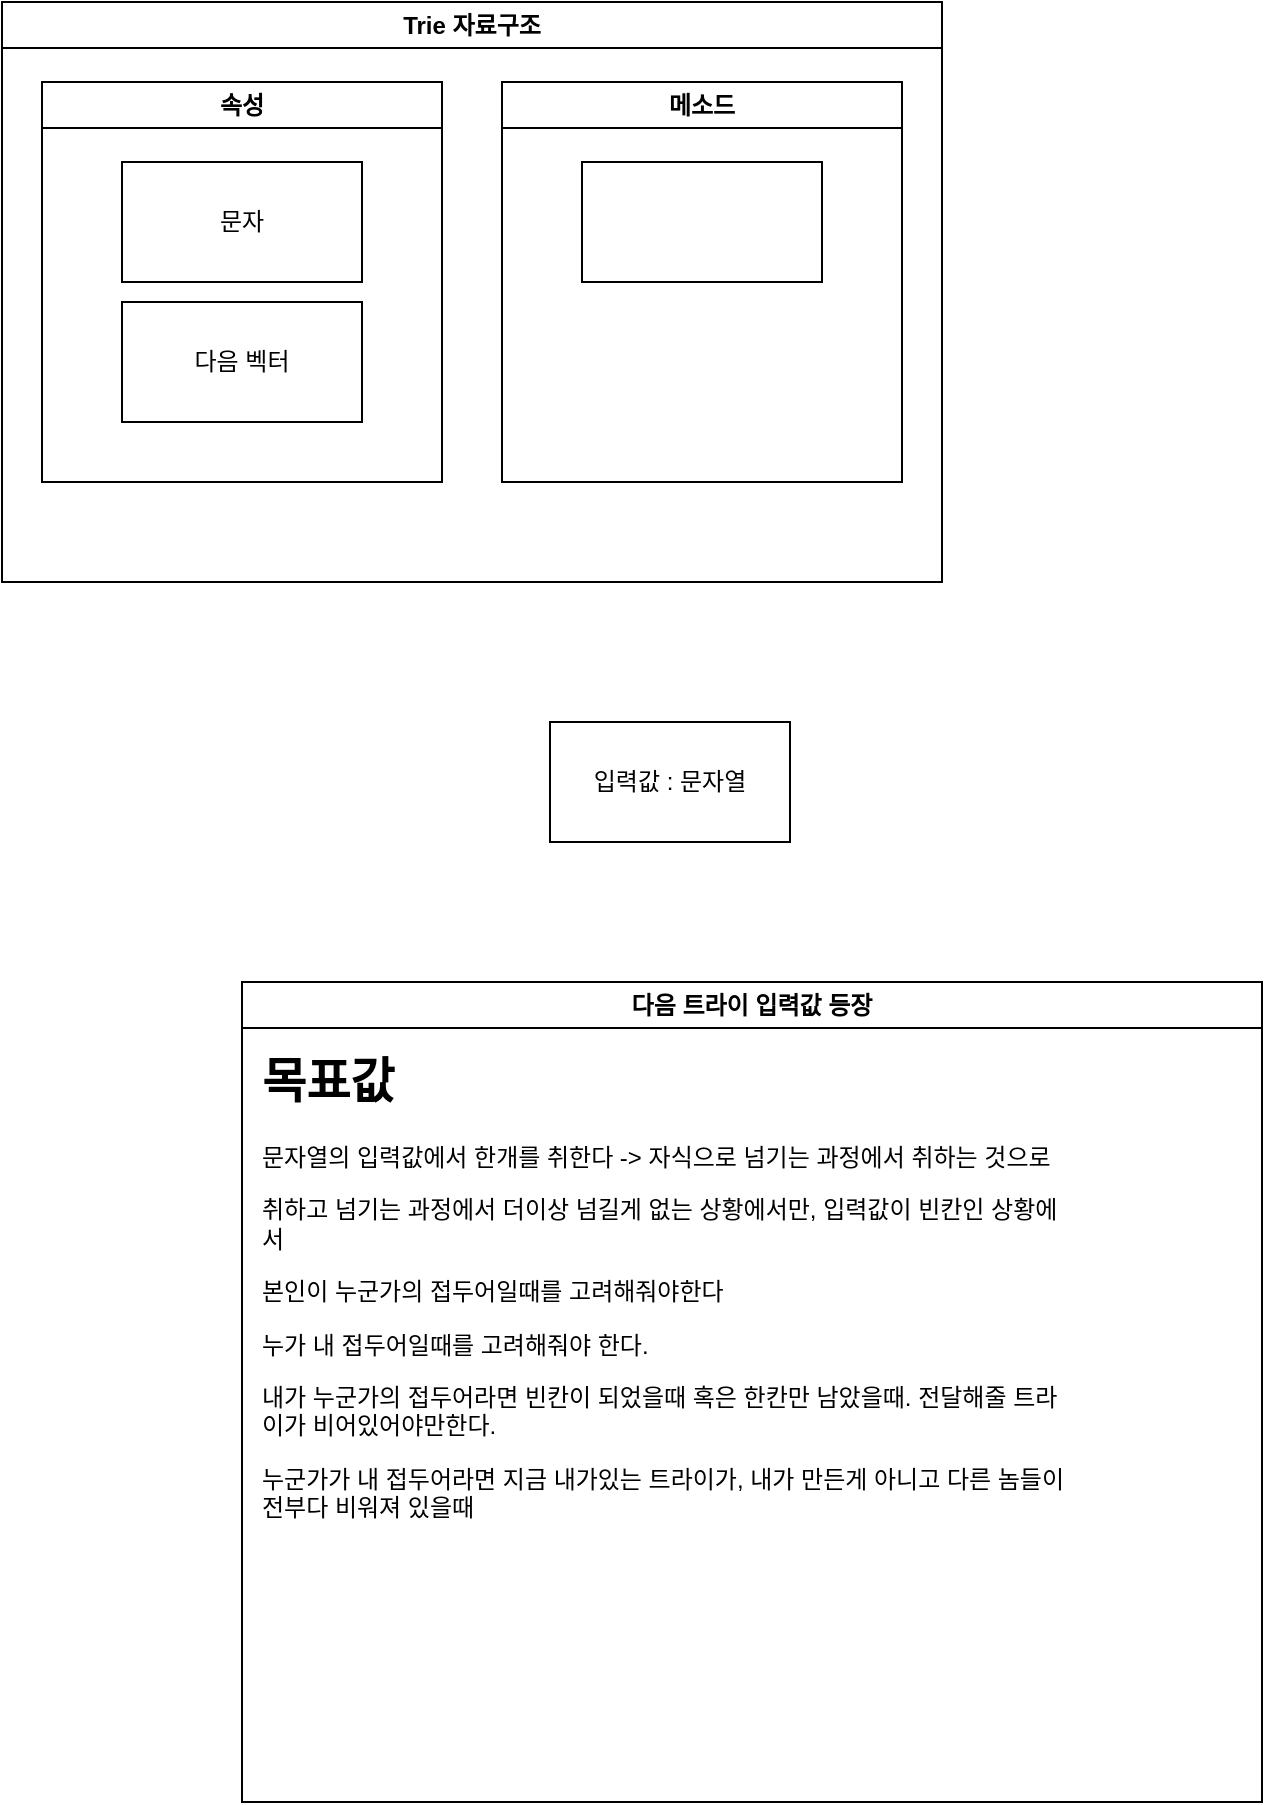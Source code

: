 <mxfile version="23.1.5" type="device">
  <diagram name="페이지-1" id="kLltJjQFEEnbKR9ZzVzn">
    <mxGraphModel dx="432" dy="629" grid="1" gridSize="10" guides="1" tooltips="1" connect="1" arrows="1" fold="1" page="1" pageScale="1" pageWidth="827" pageHeight="1169" math="0" shadow="0">
      <root>
        <mxCell id="0" />
        <mxCell id="1" parent="0" />
        <mxCell id="0FhcHeM9_hyhKQes5jGh-2" value="Trie 자료구조" style="swimlane;whiteSpace=wrap;html=1;" vertex="1" parent="1">
          <mxGeometry x="80" y="110" width="470" height="290" as="geometry" />
        </mxCell>
        <mxCell id="0FhcHeM9_hyhKQes5jGh-3" value="속성" style="swimlane;whiteSpace=wrap;html=1;" vertex="1" parent="0FhcHeM9_hyhKQes5jGh-2">
          <mxGeometry x="20" y="40" width="200" height="200" as="geometry" />
        </mxCell>
        <mxCell id="0FhcHeM9_hyhKQes5jGh-4" value="문자" style="whiteSpace=wrap;html=1;" vertex="1" parent="0FhcHeM9_hyhKQes5jGh-3">
          <mxGeometry x="40" y="40" width="120" height="60" as="geometry" />
        </mxCell>
        <mxCell id="0FhcHeM9_hyhKQes5jGh-5" value="다음 벡터" style="whiteSpace=wrap;html=1;" vertex="1" parent="0FhcHeM9_hyhKQes5jGh-3">
          <mxGeometry x="40" y="110" width="120" height="60" as="geometry" />
        </mxCell>
        <mxCell id="0FhcHeM9_hyhKQes5jGh-6" value="메소드" style="swimlane;whiteSpace=wrap;html=1;" vertex="1" parent="0FhcHeM9_hyhKQes5jGh-2">
          <mxGeometry x="250" y="40" width="200" height="200" as="geometry" />
        </mxCell>
        <mxCell id="0FhcHeM9_hyhKQes5jGh-7" value="" style="rounded=0;whiteSpace=wrap;html=1;" vertex="1" parent="0FhcHeM9_hyhKQes5jGh-6">
          <mxGeometry x="40" y="40" width="120" height="60" as="geometry" />
        </mxCell>
        <mxCell id="0FhcHeM9_hyhKQes5jGh-8" value="다음 트라이 입력값 등장" style="swimlane;whiteSpace=wrap;html=1;" vertex="1" parent="1">
          <mxGeometry x="200" y="600" width="510" height="410" as="geometry" />
        </mxCell>
        <mxCell id="0FhcHeM9_hyhKQes5jGh-9" value="&lt;h1&gt;목표값&lt;/h1&gt;&lt;p&gt;문자열의 입력값에서 한개를 취한다 -&amp;gt; 자식으로 넘기는 과정에서 취하는 것으로&lt;/p&gt;&lt;p&gt;취하고 넘기는 과정에서 더이상 넘길게 없는 상황에서만, 입력값이 빈칸인 상황에서&lt;/p&gt;&lt;p&gt;본인이 누군가의 접두어일때를 고려해줘야한다&lt;/p&gt;&lt;p&gt;누가 내 접두어일때를 고려해줘야 한다.&lt;/p&gt;&lt;p&gt;내가 누군가의 접두어라면 빈칸이 되었을때 혹은 한칸만 남았을때. 전달해줄 트라이가 비어있어야만한다.&lt;/p&gt;&lt;p&gt;누군가가 내 접두어라면 지금 내가있는 트라이가, 내가 만든게 아니고 다른 놈들이 전부다 비워져 있을때&lt;/p&gt;" style="text;html=1;spacing=5;spacingTop=-20;whiteSpace=wrap;overflow=hidden;rounded=0;" vertex="1" parent="0FhcHeM9_hyhKQes5jGh-8">
          <mxGeometry x="5" y="30" width="415" height="280" as="geometry" />
        </mxCell>
        <mxCell id="0FhcHeM9_hyhKQes5jGh-10" value="입력값 : 문자열" style="rounded=0;whiteSpace=wrap;html=1;" vertex="1" parent="1">
          <mxGeometry x="354" y="470" width="120" height="60" as="geometry" />
        </mxCell>
      </root>
    </mxGraphModel>
  </diagram>
</mxfile>
